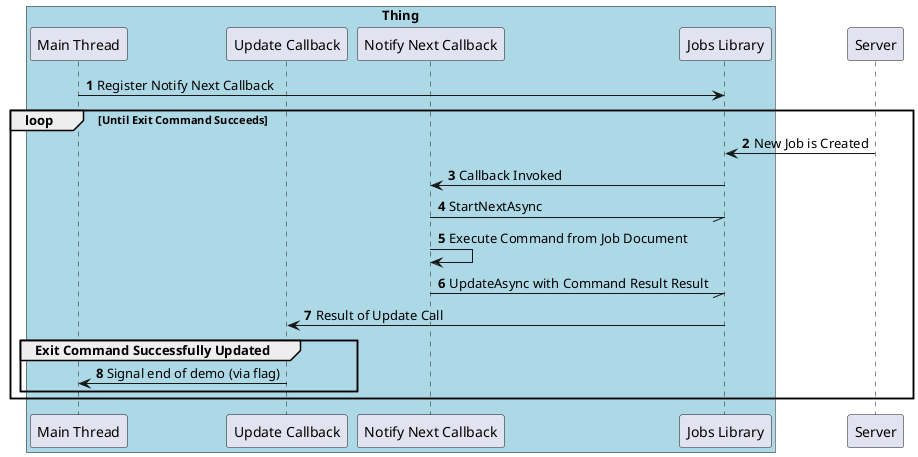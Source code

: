 @startuml "jobs_demo"
skinparam classFontSize 8
skinparam classFontName Helvetica
autonumber

participant "Main Thread" as main
participant "Notify Next Callback" as cb
participant "Update Callback" as ucb
participant "Jobs Library" as lib

box "Thing" #LightBlue
    participant main
    participant ucb
    participant cb
    participant lib
end box

participant "Server" as server

main -> lib: Register Notify Next Callback

loop Until Exit Command Succeeds
    server -> lib: New Job is Created
    lib -> cb: Callback Invoked
    cb -// lib: StartNextAsync
    cb -> cb: Execute Command from Job Document
    cb -// lib: UpdateAsync with Command Result Result
    lib -> ucb: Result of Update Call

    group Exit Command Successfully Updated
        ucb -> main: Signal end of demo (via flag)
    end
end

@enduml